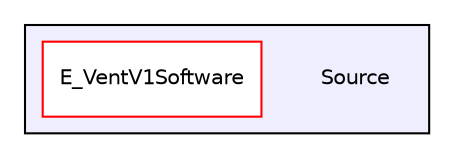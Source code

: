 digraph "C:/Users/ColinHill/Documents/GitHub/Calgary_E_Vent/Source" {
  compound=true
  node [ fontsize="10", fontname="Helvetica"];
  edge [ labelfontsize="10", labelfontname="Helvetica"];
  subgraph clusterdir_74389ed8173ad57b461b9d623a1f3867 {
    graph [ bgcolor="#eeeeff", pencolor="black", label="" URL="dir_74389ed8173ad57b461b9d623a1f3867.html"];
    dir_74389ed8173ad57b461b9d623a1f3867 [shape=plaintext label="Source"];
    dir_7980ab76a71c14f05126a8a4dfd1e8eb [shape=box label="E_VentV1Software" color="red" fillcolor="white" style="filled" URL="dir_7980ab76a71c14f05126a8a4dfd1e8eb.html"];
  }
}
